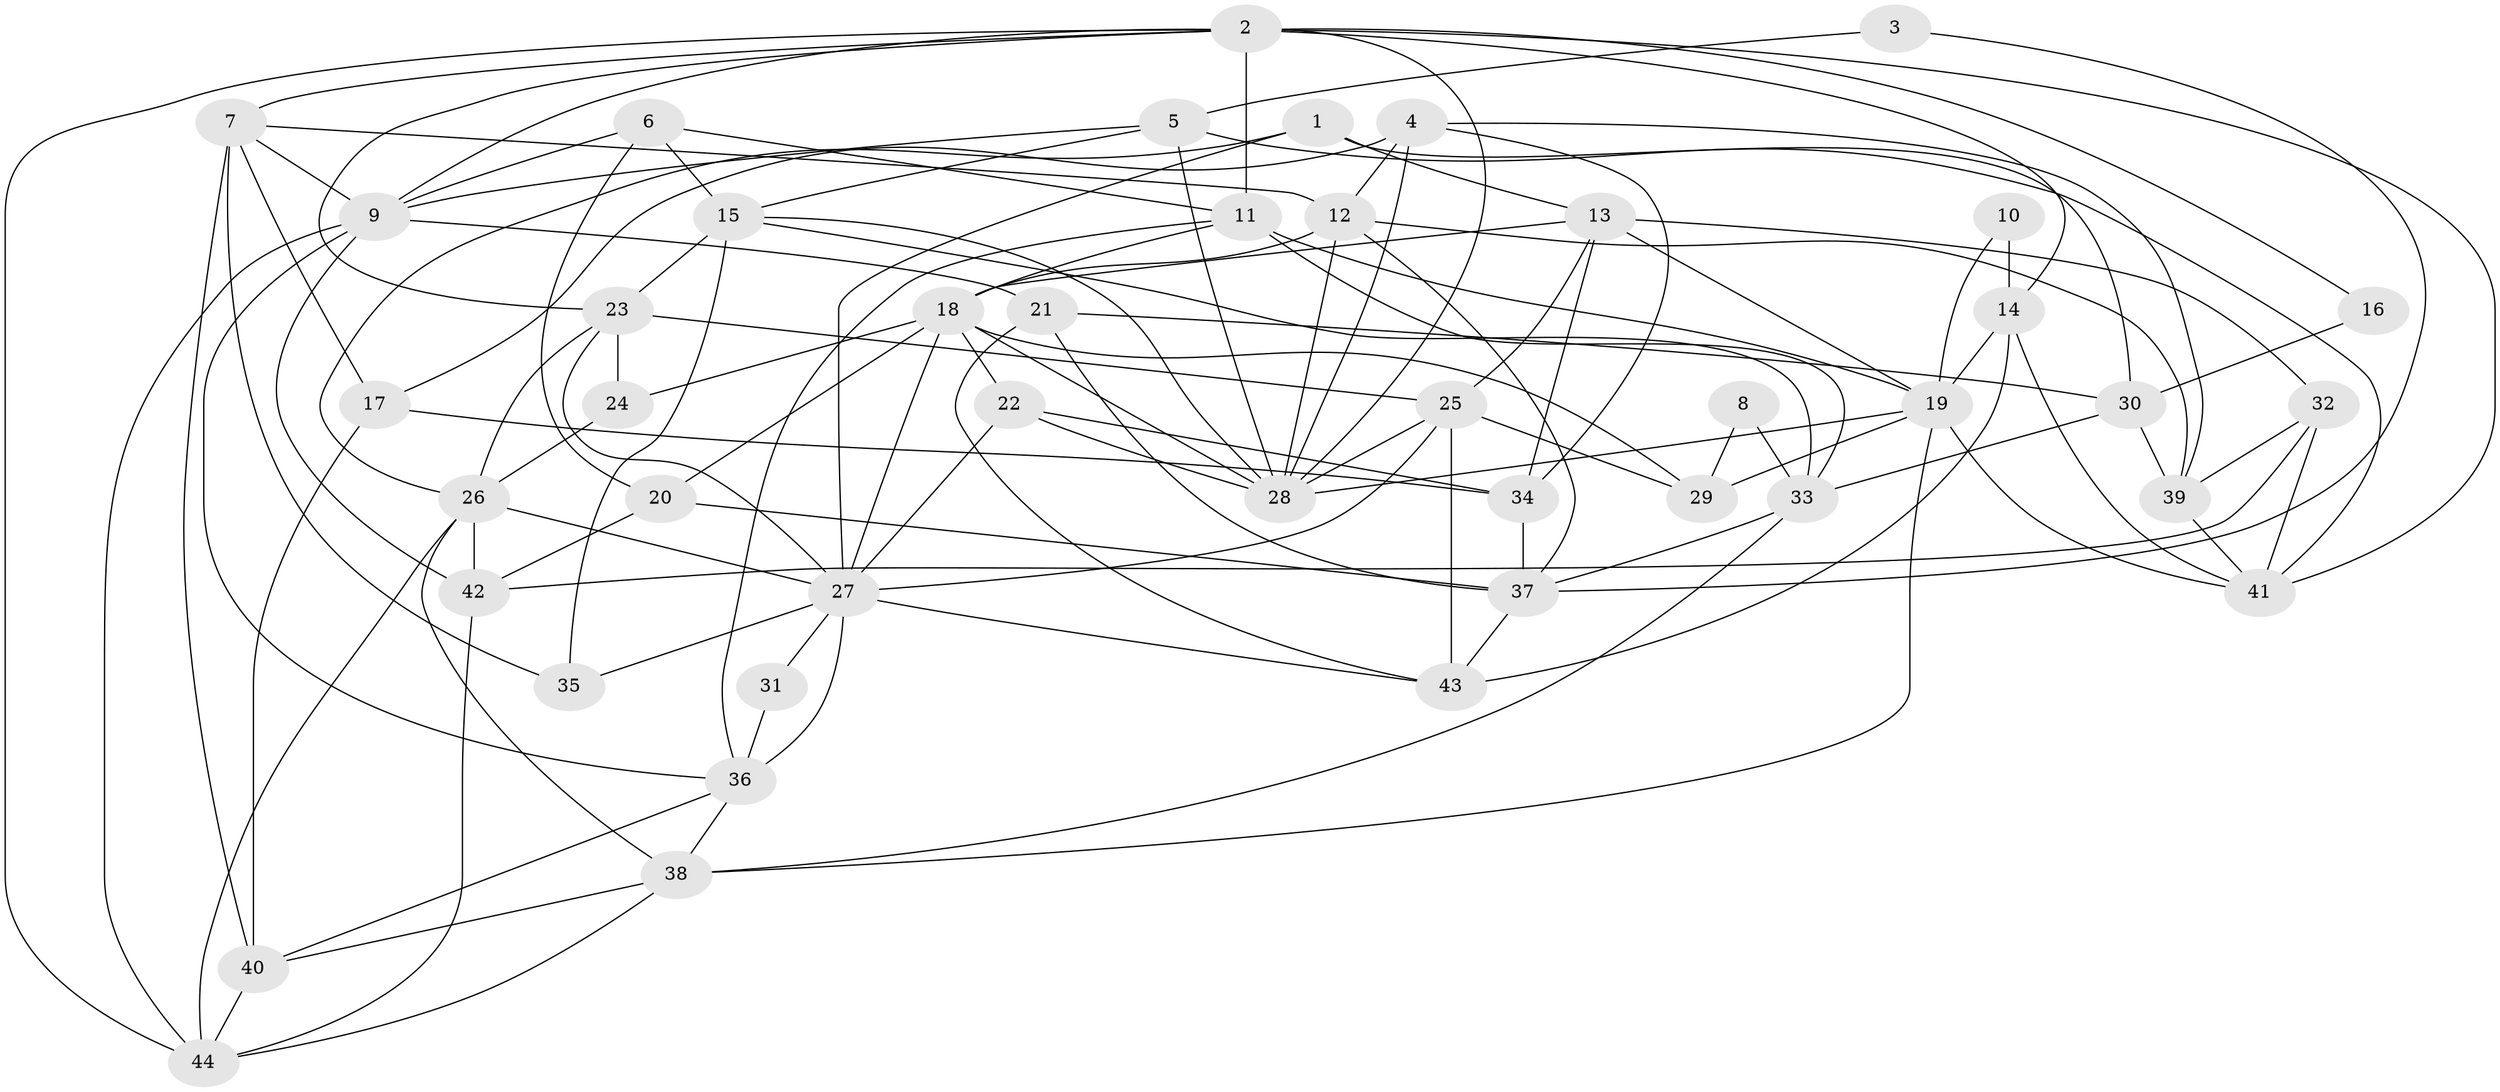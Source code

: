 // original degree distribution, {3: 0.26136363636363635, 5: 0.22727272727272727, 4: 0.23863636363636365, 2: 0.14772727272727273, 6: 0.09090909090909091, 8: 0.022727272727272728, 9: 0.011363636363636364}
// Generated by graph-tools (version 1.1) at 2025/02/03/09/25 03:02:04]
// undirected, 44 vertices, 116 edges
graph export_dot {
graph [start="1"]
  node [color=gray90,style=filled];
  1;
  2;
  3;
  4;
  5;
  6;
  7;
  8;
  9;
  10;
  11;
  12;
  13;
  14;
  15;
  16;
  17;
  18;
  19;
  20;
  21;
  22;
  23;
  24;
  25;
  26;
  27;
  28;
  29;
  30;
  31;
  32;
  33;
  34;
  35;
  36;
  37;
  38;
  39;
  40;
  41;
  42;
  43;
  44;
  1 -- 13 [weight=1.0];
  1 -- 26 [weight=1.0];
  1 -- 27 [weight=1.0];
  1 -- 30 [weight=1.0];
  2 -- 7 [weight=1.0];
  2 -- 9 [weight=1.0];
  2 -- 11 [weight=1.0];
  2 -- 14 [weight=1.0];
  2 -- 16 [weight=1.0];
  2 -- 23 [weight=1.0];
  2 -- 28 [weight=1.0];
  2 -- 41 [weight=1.0];
  2 -- 44 [weight=1.0];
  3 -- 5 [weight=1.0];
  3 -- 37 [weight=1.0];
  4 -- 12 [weight=1.0];
  4 -- 17 [weight=1.0];
  4 -- 28 [weight=1.0];
  4 -- 34 [weight=1.0];
  4 -- 39 [weight=1.0];
  5 -- 9 [weight=1.0];
  5 -- 15 [weight=1.0];
  5 -- 28 [weight=1.0];
  5 -- 41 [weight=1.0];
  6 -- 9 [weight=1.0];
  6 -- 11 [weight=1.0];
  6 -- 15 [weight=1.0];
  6 -- 20 [weight=1.0];
  7 -- 9 [weight=1.0];
  7 -- 12 [weight=2.0];
  7 -- 17 [weight=1.0];
  7 -- 35 [weight=2.0];
  7 -- 40 [weight=2.0];
  8 -- 29 [weight=1.0];
  8 -- 33 [weight=1.0];
  9 -- 21 [weight=1.0];
  9 -- 36 [weight=2.0];
  9 -- 42 [weight=1.0];
  9 -- 44 [weight=1.0];
  10 -- 14 [weight=2.0];
  10 -- 19 [weight=1.0];
  11 -- 18 [weight=1.0];
  11 -- 19 [weight=1.0];
  11 -- 33 [weight=1.0];
  11 -- 36 [weight=1.0];
  12 -- 18 [weight=1.0];
  12 -- 28 [weight=1.0];
  12 -- 37 [weight=1.0];
  12 -- 39 [weight=1.0];
  13 -- 18 [weight=1.0];
  13 -- 19 [weight=2.0];
  13 -- 25 [weight=1.0];
  13 -- 32 [weight=1.0];
  13 -- 34 [weight=1.0];
  14 -- 19 [weight=1.0];
  14 -- 41 [weight=1.0];
  14 -- 43 [weight=1.0];
  15 -- 23 [weight=1.0];
  15 -- 28 [weight=1.0];
  15 -- 33 [weight=1.0];
  15 -- 35 [weight=1.0];
  16 -- 30 [weight=1.0];
  17 -- 34 [weight=1.0];
  17 -- 40 [weight=2.0];
  18 -- 20 [weight=1.0];
  18 -- 22 [weight=1.0];
  18 -- 24 [weight=1.0];
  18 -- 27 [weight=1.0];
  18 -- 28 [weight=1.0];
  18 -- 29 [weight=1.0];
  19 -- 28 [weight=1.0];
  19 -- 29 [weight=1.0];
  19 -- 38 [weight=1.0];
  19 -- 41 [weight=1.0];
  20 -- 37 [weight=1.0];
  20 -- 42 [weight=1.0];
  21 -- 30 [weight=1.0];
  21 -- 37 [weight=1.0];
  21 -- 43 [weight=1.0];
  22 -- 27 [weight=1.0];
  22 -- 28 [weight=1.0];
  22 -- 34 [weight=1.0];
  23 -- 24 [weight=1.0];
  23 -- 25 [weight=1.0];
  23 -- 26 [weight=1.0];
  23 -- 27 [weight=1.0];
  24 -- 26 [weight=2.0];
  25 -- 27 [weight=1.0];
  25 -- 28 [weight=1.0];
  25 -- 29 [weight=1.0];
  25 -- 43 [weight=1.0];
  26 -- 27 [weight=1.0];
  26 -- 38 [weight=1.0];
  26 -- 42 [weight=2.0];
  26 -- 44 [weight=1.0];
  27 -- 31 [weight=1.0];
  27 -- 35 [weight=1.0];
  27 -- 36 [weight=2.0];
  27 -- 43 [weight=1.0];
  30 -- 33 [weight=1.0];
  30 -- 39 [weight=1.0];
  31 -- 36 [weight=3.0];
  32 -- 39 [weight=1.0];
  32 -- 41 [weight=1.0];
  32 -- 42 [weight=1.0];
  33 -- 37 [weight=1.0];
  33 -- 38 [weight=1.0];
  34 -- 37 [weight=1.0];
  36 -- 38 [weight=1.0];
  36 -- 40 [weight=1.0];
  37 -- 43 [weight=1.0];
  38 -- 40 [weight=1.0];
  38 -- 44 [weight=1.0];
  39 -- 41 [weight=1.0];
  40 -- 44 [weight=1.0];
  42 -- 44 [weight=1.0];
}
